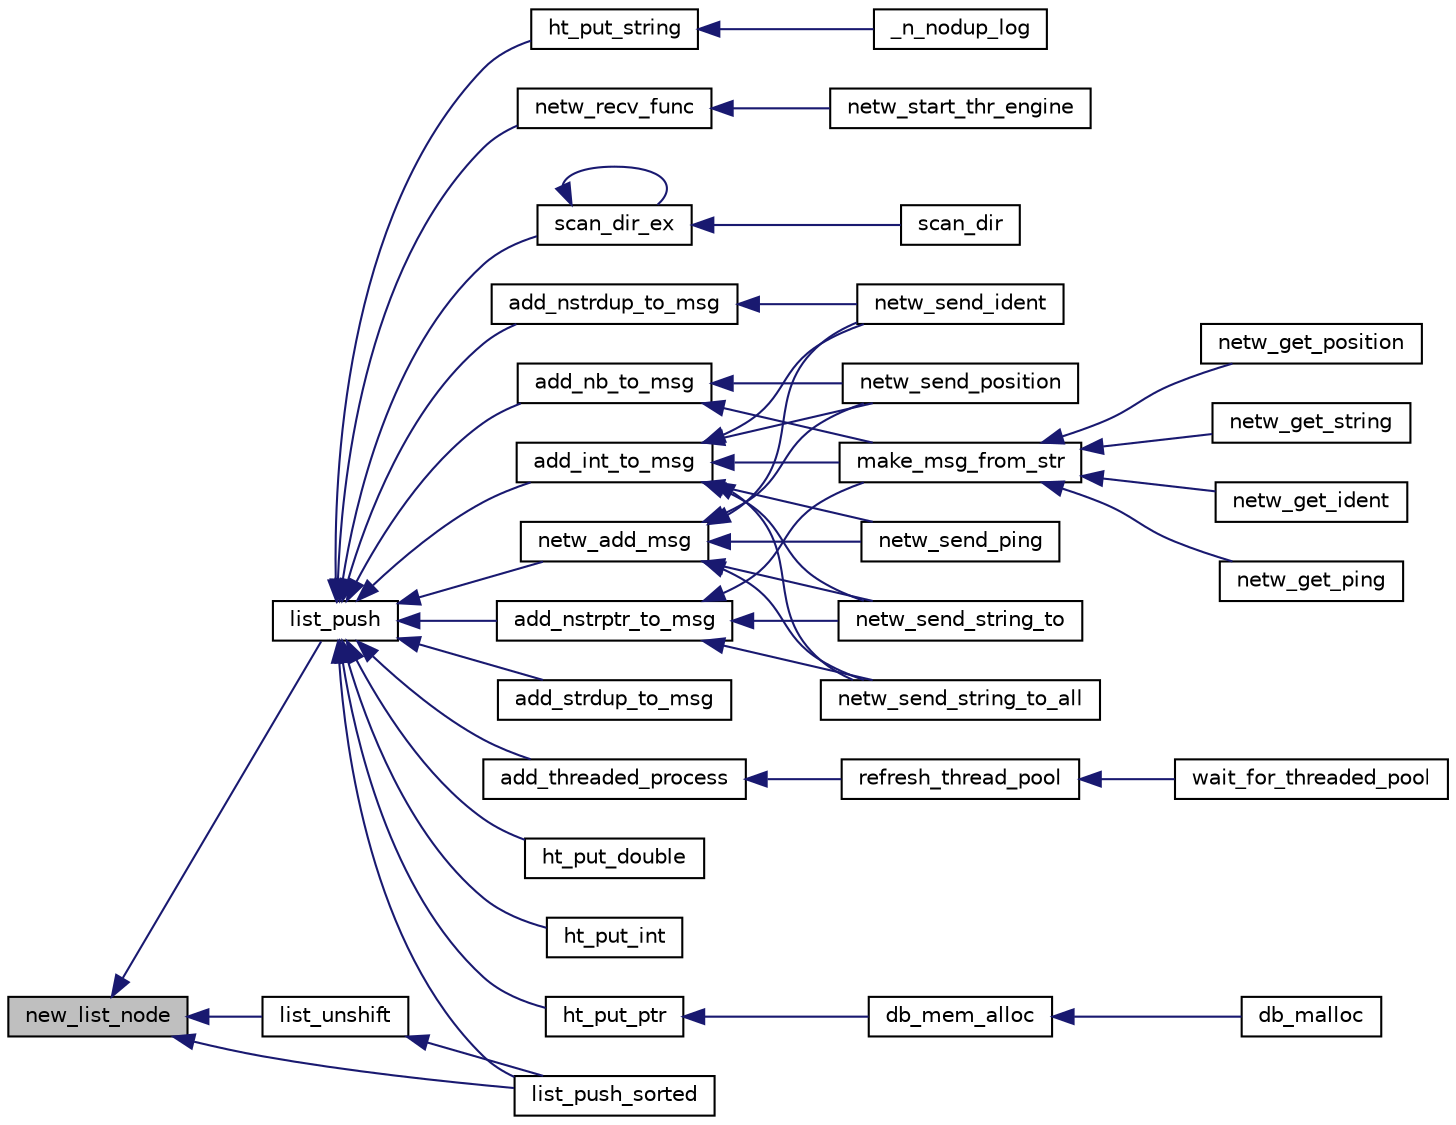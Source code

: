 digraph G
{
  edge [fontname="Helvetica",fontsize="10",labelfontname="Helvetica",labelfontsize="10"];
  node [fontname="Helvetica",fontsize="10",shape=record];
  rankdir=LR;
  Node1 [label="new_list_node",height=0.2,width=0.4,color="black", fillcolor="grey75", style="filled" fontcolor="black"];
  Node1 -> Node2 [dir=back,color="midnightblue",fontsize="10",style="solid",fontname="Helvetica"];
  Node2 [label="list_push",height=0.2,width=0.4,color="black", fillcolor="white", style="filled",URL="$group___l_i_s_t.html#ga4eab319289a83524639ee5e9f0441fdf",tooltip="Add a pointer to the end of the list."];
  Node2 -> Node3 [dir=back,color="midnightblue",fontsize="10",style="solid",fontname="Helvetica"];
  Node3 [label="add_int_to_msg",height=0.2,width=0.4,color="black", fillcolor="white", style="filled",URL="$group___n_e_t_w_o_r_k___m_s_g.html#ga9aa63e987d00d99d9a21aec35efecf74",tooltip="Add an int to the int list int the message."];
  Node3 -> Node4 [dir=back,color="midnightblue",fontsize="10",style="solid",fontname="Helvetica"];
  Node4 [label="make_msg_from_str",height=0.2,width=0.4,color="black", fillcolor="white", style="filled",URL="$group___n_e_t_w_o_r_k___m_s_g.html#ga0ff2638e1e094f9af393d0d63cbbab0d",tooltip="Make a single message of the string."];
  Node4 -> Node5 [dir=back,color="midnightblue",fontsize="10",style="solid",fontname="Helvetica"];
  Node5 [label="netw_get_ident",height=0.2,width=0.4,color="black", fillcolor="white", style="filled",URL="$group___n_e_t_w_o_r_k___m_s_g.html#gaf2d84e34e50db7b3b7aca16c6bdb06f8",tooltip="Retrieves identification from netwmsg."];
  Node4 -> Node6 [dir=back,color="midnightblue",fontsize="10",style="solid",fontname="Helvetica"];
  Node6 [label="netw_get_ping",height=0.2,width=0.4,color="black", fillcolor="white", style="filled",URL="$group___n_e_t_w_o_r_k___m_s_g.html#ga525ee81a12f526d55b2b380d9338424e",tooltip="Retrieves a ping travel elapsed time."];
  Node4 -> Node7 [dir=back,color="midnightblue",fontsize="10",style="solid",fontname="Helvetica"];
  Node7 [label="netw_get_position",height=0.2,width=0.4,color="black", fillcolor="white", style="filled",URL="$group___n_e_t_w_o_r_k___m_s_g.html#ga241bf3b1ebc63dd986dfec1b0fe4998b",tooltip="Retrieves position from netwmsg."];
  Node4 -> Node8 [dir=back,color="midnightblue",fontsize="10",style="solid",fontname="Helvetica"];
  Node8 [label="netw_get_string",height=0.2,width=0.4,color="black", fillcolor="white", style="filled",URL="$group___n_e_t_w_o_r_k___m_s_g.html#gace220d6339bd8085269ecee2b35126fb",tooltip="Retrieves string from netwmsg."];
  Node3 -> Node9 [dir=back,color="midnightblue",fontsize="10",style="solid",fontname="Helvetica"];
  Node9 [label="netw_send_ident",height=0.2,width=0.4,color="black", fillcolor="white", style="filled",URL="$group___n_e_t_w_o_r_k___m_s_g.html#gae8345266fcf7a23c0e8ffe176b0e086f",tooltip="Add a formatted NETWMSG_IDENT message to the specified network."];
  Node3 -> Node10 [dir=back,color="midnightblue",fontsize="10",style="solid",fontname="Helvetica"];
  Node10 [label="netw_send_ping",height=0.2,width=0.4,color="black", fillcolor="white", style="filled",URL="$group___n_e_t_w_o_r_k___m_s_g.html#gad9588cf27263ecf40f57d3923ccf721a",tooltip="Add a ping reply to the network."];
  Node3 -> Node11 [dir=back,color="midnightblue",fontsize="10",style="solid",fontname="Helvetica"];
  Node11 [label="netw_send_position",height=0.2,width=0.4,color="black", fillcolor="white", style="filled",URL="$group___n_e_t_w_o_r_k___m_s_g.html#gafaf1202a5f56a9f2285fccfbcacb3a6c",tooltip="Add a formatted NETWMSG_IDENT message to the specified network."];
  Node3 -> Node12 [dir=back,color="midnightblue",fontsize="10",style="solid",fontname="Helvetica"];
  Node12 [label="netw_send_string_to",height=0.2,width=0.4,color="black", fillcolor="white", style="filled",URL="$group___n_e_t_w_o_r_k___m_s_g.html#ga58d8af6bc08bdd67a61a6921fff3204b",tooltip="Add a string to the network, aiming a specific user."];
  Node3 -> Node13 [dir=back,color="midnightblue",fontsize="10",style="solid",fontname="Helvetica"];
  Node13 [label="netw_send_string_to_all",height=0.2,width=0.4,color="black", fillcolor="white", style="filled",URL="$group___n_e_t_w_o_r_k___m_s_g.html#gaa37866d5bddb1f181484360619fd16f9",tooltip="Add a string to the network, aiming all server-side users."];
  Node2 -> Node14 [dir=back,color="midnightblue",fontsize="10",style="solid",fontname="Helvetica"];
  Node14 [label="add_nb_to_msg",height=0.2,width=0.4,color="black", fillcolor="white", style="filled",URL="$group___n_e_t_w_o_r_k___m_s_g.html#gae7c4f1b2c58aabda4856a2f5c782b863",tooltip="Add an float to the message."];
  Node14 -> Node4 [dir=back,color="midnightblue",fontsize="10",style="solid",fontname="Helvetica"];
  Node14 -> Node11 [dir=back,color="midnightblue",fontsize="10",style="solid",fontname="Helvetica"];
  Node2 -> Node15 [dir=back,color="midnightblue",fontsize="10",style="solid",fontname="Helvetica"];
  Node15 [label="add_nstrdup_to_msg",height=0.2,width=0.4,color="black", fillcolor="white", style="filled",URL="$group___n_e_t_w_o_r_k___m_s_g.html#ga84f36b52e6d9dfe9ca6186c3177f5472",tooltip="Add a copy of str to the string list in the message."];
  Node15 -> Node9 [dir=back,color="midnightblue",fontsize="10",style="solid",fontname="Helvetica"];
  Node2 -> Node16 [dir=back,color="midnightblue",fontsize="10",style="solid",fontname="Helvetica"];
  Node16 [label="add_nstrptr_to_msg",height=0.2,width=0.4,color="black", fillcolor="white", style="filled",URL="$group___n_e_t_w_o_r_k___m_s_g.html#ga53dfbdd3b5d1cfcf387d17b4465e5f3a",tooltip="Add a string to the string list in the message."];
  Node16 -> Node4 [dir=back,color="midnightblue",fontsize="10",style="solid",fontname="Helvetica"];
  Node16 -> Node12 [dir=back,color="midnightblue",fontsize="10",style="solid",fontname="Helvetica"];
  Node16 -> Node13 [dir=back,color="midnightblue",fontsize="10",style="solid",fontname="Helvetica"];
  Node2 -> Node17 [dir=back,color="midnightblue",fontsize="10",style="solid",fontname="Helvetica"];
  Node17 [label="add_strdup_to_msg",height=0.2,width=0.4,color="black", fillcolor="white", style="filled",URL="$group___n_e_t_w_o_r_k___m_s_g.html#ga35d5127628fc0ddafd5cde36296ce583",tooltip="Add a copy of char *str to the string list in the message."];
  Node2 -> Node18 [dir=back,color="midnightblue",fontsize="10",style="solid",fontname="Helvetica"];
  Node18 [label="add_threaded_process",height=0.2,width=0.4,color="black", fillcolor="white", style="filled",URL="$group___t_h_r_e_a_d_s.html#ga46497eb81066d0df83dfd07ad0a9f561",tooltip="add a function and params to a thread pool"];
  Node18 -> Node19 [dir=back,color="midnightblue",fontsize="10",style="solid",fontname="Helvetica"];
  Node19 [label="refresh_thread_pool",height=0.2,width=0.4,color="black", fillcolor="white", style="filled",URL="$group___t_h_r_e_a_d_s.html#ga5d9ce1747e4b7cb58ce3767f7e56cd8b",tooltip="try to add some waiting DIRECT_PROCs on some free thread slots, else do nothing"];
  Node19 -> Node20 [dir=back,color="midnightblue",fontsize="10",style="solid",fontname="Helvetica"];
  Node20 [label="wait_for_threaded_pool",height=0.2,width=0.4,color="black", fillcolor="white", style="filled",URL="$group___t_h_r_e_a_d_s.html#ga992fc2a67a2d66733ccd10f7d9e2ead3",tooltip="Wait for all the launched process in the thread pool to terminate."];
  Node2 -> Node21 [dir=back,color="midnightblue",fontsize="10",style="solid",fontname="Helvetica"];
  Node21 [label="ht_put_double",height=0.2,width=0.4,color="black", fillcolor="white", style="filled",URL="$group___h_a_s_h___t_a_b_l_e.html#ga70893a1e40d3fd0f9e04f8112ac5beac",tooltip="put a double value with given key in the targeted hash table"];
  Node2 -> Node22 [dir=back,color="midnightblue",fontsize="10",style="solid",fontname="Helvetica"];
  Node22 [label="ht_put_int",height=0.2,width=0.4,color="black", fillcolor="white", style="filled",URL="$group___h_a_s_h___t_a_b_l_e.html#ga99a6e2c71abc8ba946bedc4278aeef27",tooltip="put an integral value with given key in the targeted hash table"];
  Node2 -> Node23 [dir=back,color="midnightblue",fontsize="10",style="solid",fontname="Helvetica"];
  Node23 [label="ht_put_ptr",height=0.2,width=0.4,color="black", fillcolor="white", style="filled",URL="$group___h_a_s_h___t_a_b_l_e.html#ga59a63e27a615643df1e58e7cbd5fc262",tooltip="put a pointer value with given key in the targeted hash table"];
  Node23 -> Node24 [dir=back,color="midnightblue",fontsize="10",style="solid",fontname="Helvetica"];
  Node24 [label="db_mem_alloc",height=0.2,width=0.4,color="black", fillcolor="white", style="filled",URL="$n__debug__mem_8c.html#a3f63c1a843b2f1685d31b4564ee03918",tooltip="allocate a new pointer with size and also put it in the debug table"];
  Node24 -> Node25 [dir=back,color="midnightblue",fontsize="10",style="solid",fontname="Helvetica"];
  Node25 [label="db_malloc",height=0.2,width=0.4,color="black", fillcolor="white", style="filled",URL="$n__debug__mem_8c.html#a4e40fbd7c03b3f9c8ddb3031c464921e",tooltip="return a new allocated element"];
  Node2 -> Node26 [dir=back,color="midnightblue",fontsize="10",style="solid",fontname="Helvetica"];
  Node26 [label="ht_put_string",height=0.2,width=0.4,color="black", fillcolor="white", style="filled",URL="$group___h_a_s_h___t_a_b_l_e.html#ga7f307bb48bebaca6f5e563760ef40ecd",tooltip="put a null terminated char *string with given key in the targeted hash table"];
  Node26 -> Node27 [dir=back,color="midnightblue",fontsize="10",style="solid",fontname="Helvetica"];
  Node27 [label="_n_nodup_log",height=0.2,width=0.4,color="black", fillcolor="white", style="filled",URL="$group___l_o_g.html#ga650828539395216dd2f4f28da5131c42",tooltip="Logging function. log( level , const char *format , ... ) is a macro around _log."];
  Node2 -> Node28 [dir=back,color="midnightblue",fontsize="10",style="solid",fontname="Helvetica"];
  Node28 [label="list_push_sorted",height=0.2,width=0.4,color="black", fillcolor="white", style="filled",URL="$group___l_i_s_t.html#gae582df4f7b31ccc5a6a026ffd8ea9555",tooltip="Add a pointer sorted in the list , starting by the end of the list."];
  Node2 -> Node29 [dir=back,color="midnightblue",fontsize="10",style="solid",fontname="Helvetica"];
  Node29 [label="netw_add_msg",height=0.2,width=0.4,color="black", fillcolor="white", style="filled",URL="$group___n_e_t_w_o_r_k_i_n_g.html#ga10429a9fa106b61c38f28635242ce502",tooltip="Add a message to send in aimed NETWORK."];
  Node29 -> Node9 [dir=back,color="midnightblue",fontsize="10",style="solid",fontname="Helvetica"];
  Node29 -> Node10 [dir=back,color="midnightblue",fontsize="10",style="solid",fontname="Helvetica"];
  Node29 -> Node11 [dir=back,color="midnightblue",fontsize="10",style="solid",fontname="Helvetica"];
  Node29 -> Node12 [dir=back,color="midnightblue",fontsize="10",style="solid",fontname="Helvetica"];
  Node29 -> Node13 [dir=back,color="midnightblue",fontsize="10",style="solid",fontname="Helvetica"];
  Node2 -> Node30 [dir=back,color="midnightblue",fontsize="10",style="solid",fontname="Helvetica"];
  Node30 [label="netw_recv_func",height=0.2,width=0.4,color="black", fillcolor="white", style="filled",URL="$group___n_e_t_w_o_r_k_i_n_g.html#gad67570728a69ce2788b8bc9dcaa7c392",tooltip="To Thread Receiving function."];
  Node30 -> Node31 [dir=back,color="midnightblue",fontsize="10",style="solid",fontname="Helvetica"];
  Node31 [label="netw_start_thr_engine",height=0.2,width=0.4,color="black", fillcolor="white", style="filled",URL="$group___n_e_t_w_o_r_k_i_n_g.html#ga5ba0555c5ccd261227c3c1216923d563",tooltip="Start the NETWORK netw Threaded Engine. Create a sending &amp; receiving thread."];
  Node2 -> Node32 [dir=back,color="midnightblue",fontsize="10",style="solid",fontname="Helvetica"];
  Node32 [label="scan_dir_ex",height=0.2,width=0.4,color="black", fillcolor="white", style="filled",URL="$group___n___s_t_r.html#ga3257ab0fdf5a36d0dfca480a161d9fbf",tooltip="Scan a list of directory and return a list of char *file."];
  Node32 -> Node33 [dir=back,color="midnightblue",fontsize="10",style="solid",fontname="Helvetica"];
  Node33 [label="scan_dir",height=0.2,width=0.4,color="black", fillcolor="white", style="filled",URL="$group___n___s_t_r.html#gaa3becc1e523b47d5d53bbbf6b1603520",tooltip="Scan a list of directory and return a list of char *file."];
  Node32 -> Node32 [dir=back,color="midnightblue",fontsize="10",style="solid",fontname="Helvetica"];
  Node1 -> Node28 [dir=back,color="midnightblue",fontsize="10",style="solid",fontname="Helvetica"];
  Node1 -> Node34 [dir=back,color="midnightblue",fontsize="10",style="solid",fontname="Helvetica"];
  Node34 [label="list_unshift",height=0.2,width=0.4,color="black", fillcolor="white", style="filled",URL="$group___l_i_s_t.html#ga65687bd547104e185bad1b7da5cb0d98",tooltip="Add a pointer at the start of the list."];
  Node34 -> Node28 [dir=back,color="midnightblue",fontsize="10",style="solid",fontname="Helvetica"];
}
